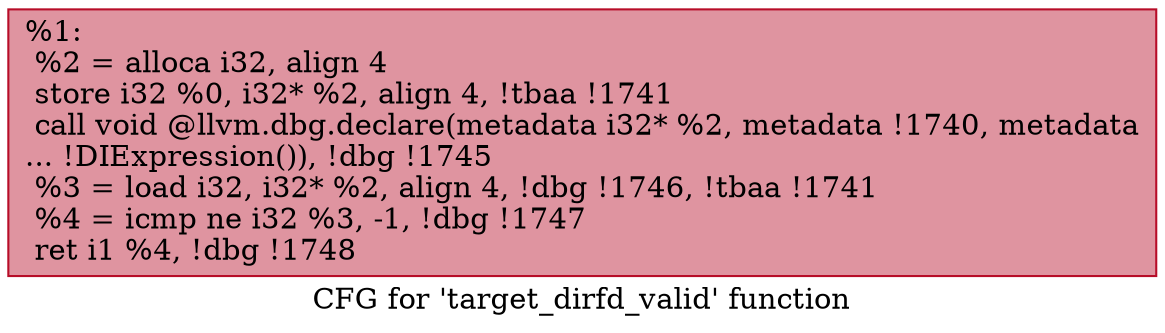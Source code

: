 digraph "CFG for 'target_dirfd_valid' function" {
	label="CFG for 'target_dirfd_valid' function";

	Node0x1b80160 [shape=record,color="#b70d28ff", style=filled, fillcolor="#b70d2870",label="{%1:\l  %2 = alloca i32, align 4\l  store i32 %0, i32* %2, align 4, !tbaa !1741\l  call void @llvm.dbg.declare(metadata i32* %2, metadata !1740, metadata\l... !DIExpression()), !dbg !1745\l  %3 = load i32, i32* %2, align 4, !dbg !1746, !tbaa !1741\l  %4 = icmp ne i32 %3, -1, !dbg !1747\l  ret i1 %4, !dbg !1748\l}"];
}

